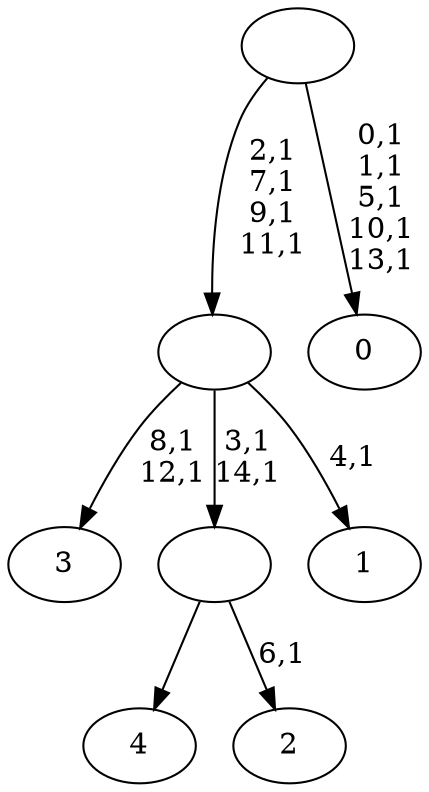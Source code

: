 digraph T {
	20 [label="4"]
	19 [label="3"]
	16 [label="2"]
	14 [label=""]
	12 [label="1"]
	10 [label=""]
	6 [label="0"]
	0 [label=""]
	14 -> 16 [label="6,1"]
	14 -> 20 [label=""]
	10 -> 12 [label="4,1"]
	10 -> 14 [label="3,1\n14,1"]
	10 -> 19 [label="8,1\n12,1"]
	0 -> 6 [label="0,1\n1,1\n5,1\n10,1\n13,1"]
	0 -> 10 [label="2,1\n7,1\n9,1\n11,1"]
}
